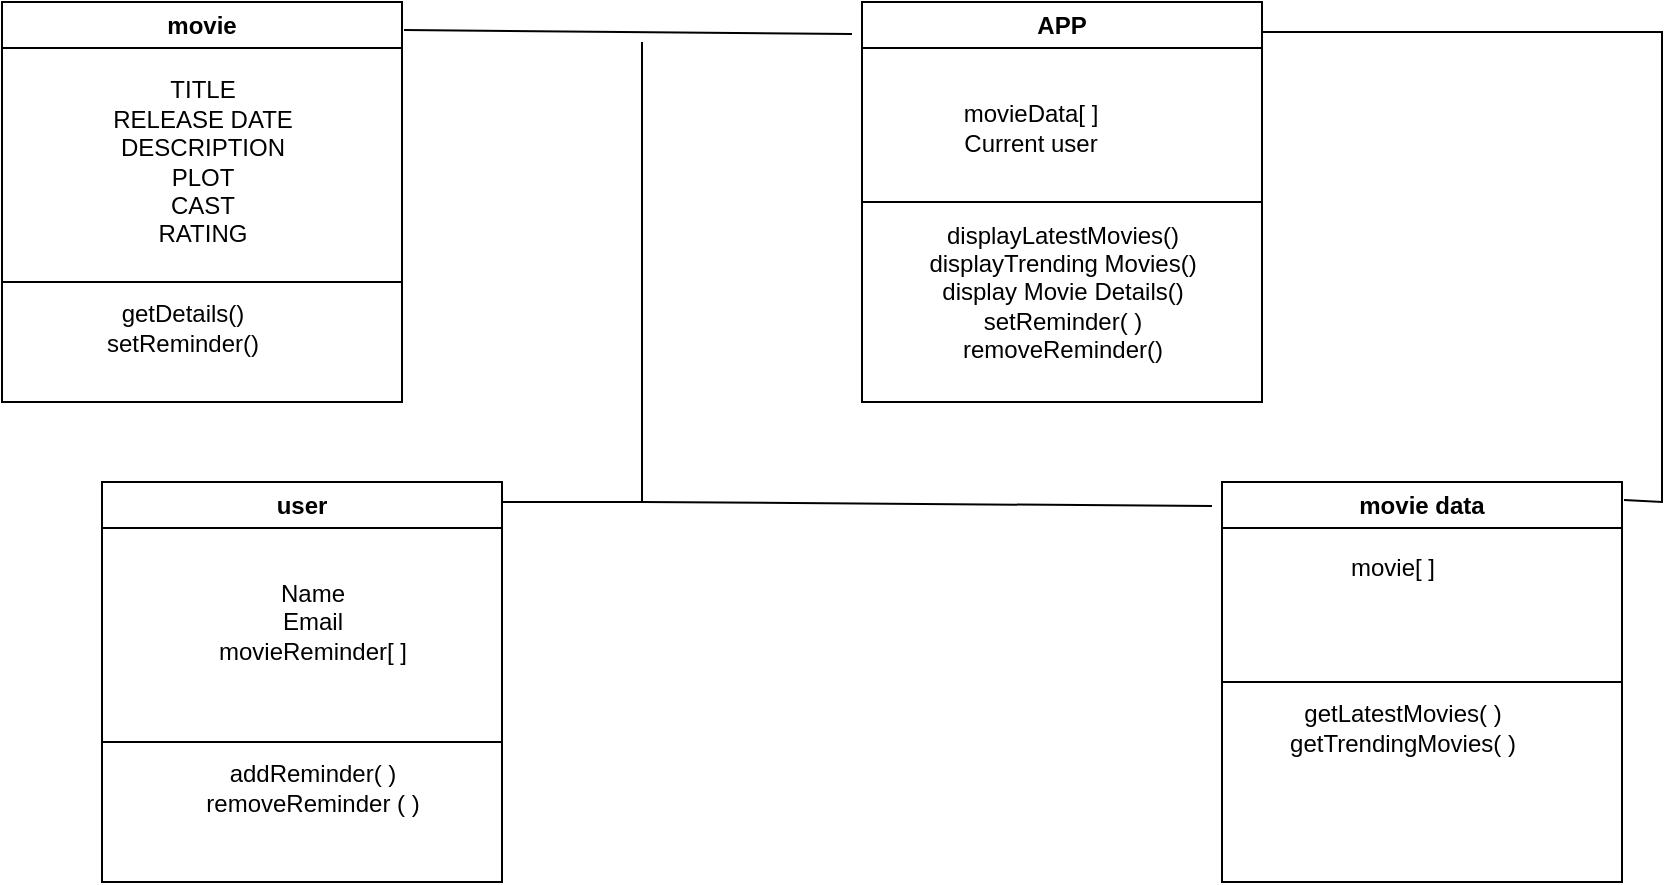 <mxfile version="21.2.4" type="device">
  <diagram name="Page-1" id="H6LQBG0-Ky6Lif10WavN">
    <mxGraphModel dx="880" dy="456" grid="1" gridSize="10" guides="1" tooltips="1" connect="1" arrows="1" fold="1" page="1" pageScale="1" pageWidth="850" pageHeight="1100" math="0" shadow="0">
      <root>
        <mxCell id="0" />
        <mxCell id="1" parent="0" />
        <mxCell id="VfX029lu_tpthvNIuIbX-1" value="movie" style="swimlane;whiteSpace=wrap;html=1;" vertex="1" parent="1">
          <mxGeometry x="40" y="20" width="200" height="200" as="geometry" />
        </mxCell>
        <mxCell id="VfX029lu_tpthvNIuIbX-2" value="TITLE&lt;br&gt;RELEASE DATE&lt;br&gt;DESCRIPTION&lt;br&gt;PLOT&lt;br&gt;CAST&lt;br&gt;RATING&lt;br&gt;" style="text;html=1;align=center;verticalAlign=middle;resizable=0;points=[];autosize=1;strokeColor=none;fillColor=none;" vertex="1" parent="VfX029lu_tpthvNIuIbX-1">
          <mxGeometry x="45" y="30" width="110" height="100" as="geometry" />
        </mxCell>
        <mxCell id="VfX029lu_tpthvNIuIbX-4" value="" style="endArrow=none;html=1;rounded=0;" edge="1" parent="VfX029lu_tpthvNIuIbX-1">
          <mxGeometry width="50" height="50" relative="1" as="geometry">
            <mxPoint y="140" as="sourcePoint" />
            <mxPoint x="200" y="140" as="targetPoint" />
          </mxGeometry>
        </mxCell>
        <mxCell id="VfX029lu_tpthvNIuIbX-5" value="getDetails()&lt;br&gt;setReminder()" style="text;html=1;align=center;verticalAlign=middle;resizable=0;points=[];autosize=1;strokeColor=none;fillColor=none;" vertex="1" parent="VfX029lu_tpthvNIuIbX-1">
          <mxGeometry x="40" y="143" width="100" height="40" as="geometry" />
        </mxCell>
        <mxCell id="VfX029lu_tpthvNIuIbX-6" value="APP" style="swimlane;whiteSpace=wrap;html=1;" vertex="1" parent="1">
          <mxGeometry x="470" y="20" width="200" height="200" as="geometry" />
        </mxCell>
        <mxCell id="VfX029lu_tpthvNIuIbX-8" value="movieData[ ]&lt;br&gt;Current user" style="text;html=1;align=center;verticalAlign=middle;resizable=0;points=[];autosize=1;strokeColor=none;fillColor=none;" vertex="1" parent="VfX029lu_tpthvNIuIbX-6">
          <mxGeometry x="39" y="43" width="90" height="40" as="geometry" />
        </mxCell>
        <mxCell id="VfX029lu_tpthvNIuIbX-11" value="displayLatestMovies()&lt;br&gt;displayTrending Movies()&lt;br&gt;display Movie Details()&lt;br&gt;setReminder( )&lt;br&gt;removeReminder()" style="text;html=1;align=center;verticalAlign=middle;resizable=0;points=[];autosize=1;strokeColor=none;fillColor=none;" vertex="1" parent="VfX029lu_tpthvNIuIbX-6">
          <mxGeometry x="20" y="100" width="160" height="90" as="geometry" />
        </mxCell>
        <mxCell id="VfX029lu_tpthvNIuIbX-9" value="" style="endArrow=none;html=1;rounded=0;exitX=0;exitY=0.5;exitDx=0;exitDy=0;entryX=1;entryY=0.5;entryDx=0;entryDy=0;" edge="1" parent="1" source="VfX029lu_tpthvNIuIbX-6" target="VfX029lu_tpthvNIuIbX-6">
          <mxGeometry width="50" height="50" relative="1" as="geometry">
            <mxPoint x="480" y="158" as="sourcePoint" />
            <mxPoint x="530" y="108" as="targetPoint" />
          </mxGeometry>
        </mxCell>
        <mxCell id="VfX029lu_tpthvNIuIbX-12" value="user" style="swimlane;whiteSpace=wrap;html=1;" vertex="1" parent="1">
          <mxGeometry x="90" y="260" width="200" height="200" as="geometry" />
        </mxCell>
        <mxCell id="VfX029lu_tpthvNIuIbX-14" value="" style="endArrow=none;html=1;rounded=0;" edge="1" parent="VfX029lu_tpthvNIuIbX-12">
          <mxGeometry width="50" height="50" relative="1" as="geometry">
            <mxPoint y="130" as="sourcePoint" />
            <mxPoint x="200" y="130" as="targetPoint" />
          </mxGeometry>
        </mxCell>
        <mxCell id="VfX029lu_tpthvNIuIbX-13" value="Name&lt;br&gt;Email&lt;br&gt;movieReminder[ ]&lt;br&gt;" style="text;html=1;align=center;verticalAlign=middle;resizable=0;points=[];autosize=1;strokeColor=none;fillColor=none;" vertex="1" parent="VfX029lu_tpthvNIuIbX-12">
          <mxGeometry x="45" y="40" width="120" height="60" as="geometry" />
        </mxCell>
        <mxCell id="VfX029lu_tpthvNIuIbX-15" value="addReminder( )&lt;br&gt;removeReminder ( )" style="text;html=1;align=center;verticalAlign=middle;resizable=0;points=[];autosize=1;strokeColor=none;fillColor=none;" vertex="1" parent="VfX029lu_tpthvNIuIbX-12">
          <mxGeometry x="40" y="133" width="130" height="40" as="geometry" />
        </mxCell>
        <mxCell id="VfX029lu_tpthvNIuIbX-16" value="movie data" style="swimlane;whiteSpace=wrap;html=1;" vertex="1" parent="1">
          <mxGeometry x="650" y="260" width="200" height="200" as="geometry" />
        </mxCell>
        <mxCell id="VfX029lu_tpthvNIuIbX-19" value="getLatestMovies( )&lt;br&gt;getTrendingMovies( )" style="text;html=1;align=center;verticalAlign=middle;resizable=0;points=[];autosize=1;strokeColor=none;fillColor=none;" vertex="1" parent="VfX029lu_tpthvNIuIbX-16">
          <mxGeometry x="20" y="103" width="140" height="40" as="geometry" />
        </mxCell>
        <mxCell id="VfX029lu_tpthvNIuIbX-17" value="movie[ ]&lt;br&gt;" style="text;html=1;align=center;verticalAlign=middle;resizable=0;points=[];autosize=1;strokeColor=none;fillColor=none;" vertex="1" parent="VfX029lu_tpthvNIuIbX-16">
          <mxGeometry x="50" y="28" width="70" height="30" as="geometry" />
        </mxCell>
        <mxCell id="VfX029lu_tpthvNIuIbX-18" value="" style="endArrow=none;html=1;rounded=0;entryX=1;entryY=0.5;entryDx=0;entryDy=0;exitX=0;exitY=0.5;exitDx=0;exitDy=0;" edge="1" parent="1" source="VfX029lu_tpthvNIuIbX-16" target="VfX029lu_tpthvNIuIbX-16">
          <mxGeometry width="50" height="50" relative="1" as="geometry">
            <mxPoint x="400" y="440" as="sourcePoint" />
            <mxPoint x="450" y="390" as="targetPoint" />
          </mxGeometry>
        </mxCell>
        <mxCell id="VfX029lu_tpthvNIuIbX-23" value="" style="endArrow=none;html=1;rounded=0;exitX=1.005;exitY=0.07;exitDx=0;exitDy=0;exitPerimeter=0;entryX=-0.025;entryY=0.08;entryDx=0;entryDy=0;entryPerimeter=0;" edge="1" parent="1" source="VfX029lu_tpthvNIuIbX-1" target="VfX029lu_tpthvNIuIbX-6">
          <mxGeometry width="50" height="50" relative="1" as="geometry">
            <mxPoint x="400" y="230" as="sourcePoint" />
            <mxPoint x="450" y="180" as="targetPoint" />
          </mxGeometry>
        </mxCell>
        <mxCell id="VfX029lu_tpthvNIuIbX-24" value="" style="endArrow=none;html=1;rounded=0;" edge="1" parent="1">
          <mxGeometry width="50" height="50" relative="1" as="geometry">
            <mxPoint x="290" y="270" as="sourcePoint" />
            <mxPoint x="360" y="40" as="targetPoint" />
            <Array as="points">
              <mxPoint x="360" y="270" />
            </Array>
          </mxGeometry>
        </mxCell>
        <mxCell id="VfX029lu_tpthvNIuIbX-25" value="" style="endArrow=none;html=1;rounded=0;entryX=-0.025;entryY=0.06;entryDx=0;entryDy=0;entryPerimeter=0;" edge="1" parent="1" target="VfX029lu_tpthvNIuIbX-16">
          <mxGeometry width="50" height="50" relative="1" as="geometry">
            <mxPoint x="360" y="270" as="sourcePoint" />
            <mxPoint x="450" y="180" as="targetPoint" />
          </mxGeometry>
        </mxCell>
        <mxCell id="VfX029lu_tpthvNIuIbX-26" value="" style="endArrow=none;html=1;rounded=0;exitX=1;exitY=0.075;exitDx=0;exitDy=0;exitPerimeter=0;entryX=1.005;entryY=0.045;entryDx=0;entryDy=0;entryPerimeter=0;" edge="1" parent="1" source="VfX029lu_tpthvNIuIbX-6" target="VfX029lu_tpthvNIuIbX-16">
          <mxGeometry width="50" height="50" relative="1" as="geometry">
            <mxPoint x="710" y="60" as="sourcePoint" />
            <mxPoint x="870" y="320" as="targetPoint" />
            <Array as="points">
              <mxPoint x="870" y="35" />
              <mxPoint x="870" y="270" />
            </Array>
          </mxGeometry>
        </mxCell>
      </root>
    </mxGraphModel>
  </diagram>
</mxfile>
